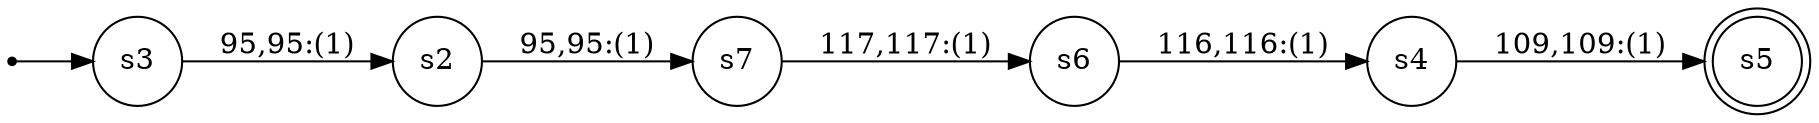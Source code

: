 
      digraph G {
        rankdir=LR;
        init [shape=point];
        node [shape = doublecircle];
        s5
        node [shape = circle];
        init -> s3;
        s7 -> s6 [label = "117,117:(1)"]
        s6 -> s4 [label = "116,116:(1)"]
        s4 -> s5 [label = "109,109:(1)"]
        s3 -> s2 [label = "95,95:(1)"]
        s2 -> s7 [label = "95,95:(1)"]}